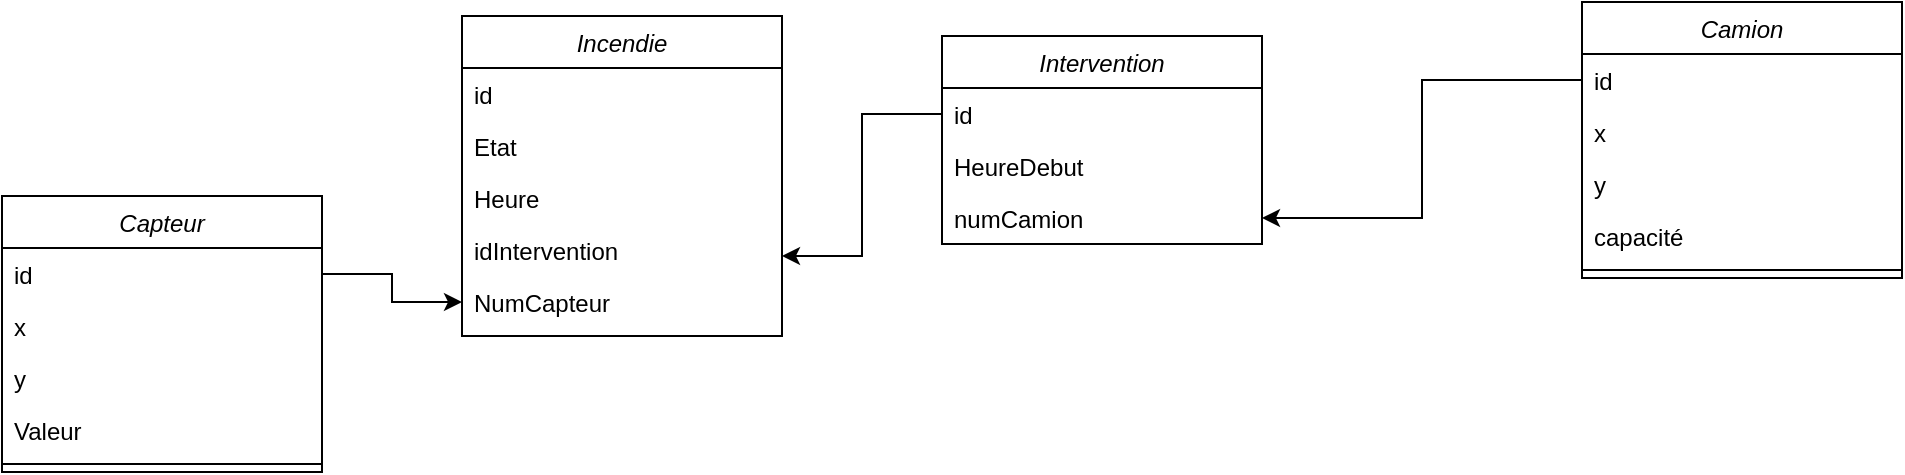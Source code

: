 <mxfile version="13.11.0" type="device"><diagram id="C5RBs43oDa-KdzZeNtuy" name="Page-1"><mxGraphModel dx="1355" dy="799" grid="1" gridSize="10" guides="1" tooltips="1" connect="1" arrows="1" fold="1" page="1" pageScale="1" pageWidth="827" pageHeight="1169" math="0" shadow="0"><root><mxCell id="WIyWlLk6GJQsqaUBKTNV-0"/><mxCell id="WIyWlLk6GJQsqaUBKTNV-1" parent="WIyWlLk6GJQsqaUBKTNV-0"/><mxCell id="zkfFHV4jXpPFQw0GAbJ--0" value="Incendie&#xA;" style="swimlane;fontStyle=2;align=center;verticalAlign=top;childLayout=stackLayout;horizontal=1;startSize=26;horizontalStack=0;resizeParent=1;resizeLast=0;collapsible=1;marginBottom=0;rounded=0;shadow=0;strokeWidth=1;" parent="WIyWlLk6GJQsqaUBKTNV-1" vertex="1"><mxGeometry x="300" y="170" width="160" height="160" as="geometry"><mxRectangle x="230" y="140" width="160" height="26" as="alternateBounds"/></mxGeometry></mxCell><mxCell id="zkfFHV4jXpPFQw0GAbJ--1" value="id" style="text;align=left;verticalAlign=top;spacingLeft=4;spacingRight=4;overflow=hidden;rotatable=0;points=[[0,0.5],[1,0.5]];portConstraint=eastwest;" parent="zkfFHV4jXpPFQw0GAbJ--0" vertex="1"><mxGeometry y="26" width="160" height="26" as="geometry"/></mxCell><mxCell id="zkfFHV4jXpPFQw0GAbJ--5" value="Etat" style="text;align=left;verticalAlign=top;spacingLeft=4;spacingRight=4;overflow=hidden;rotatable=0;points=[[0,0.5],[1,0.5]];portConstraint=eastwest;" parent="zkfFHV4jXpPFQw0GAbJ--0" vertex="1"><mxGeometry y="52" width="160" height="26" as="geometry"/></mxCell><mxCell id="zkfFHV4jXpPFQw0GAbJ--2" value="Heure" style="text;align=left;verticalAlign=top;spacingLeft=4;spacingRight=4;overflow=hidden;rotatable=0;points=[[0,0.5],[1,0.5]];portConstraint=eastwest;rounded=0;shadow=0;html=0;" parent="zkfFHV4jXpPFQw0GAbJ--0" vertex="1"><mxGeometry y="78" width="160" height="26" as="geometry"/></mxCell><mxCell id="zkfFHV4jXpPFQw0GAbJ--3" value="idIntervention" style="text;align=left;verticalAlign=top;spacingLeft=4;spacingRight=4;overflow=hidden;rotatable=0;points=[[0,0.5],[1,0.5]];portConstraint=eastwest;rounded=0;shadow=0;html=0;" parent="zkfFHV4jXpPFQw0GAbJ--0" vertex="1"><mxGeometry y="104" width="160" height="26" as="geometry"/></mxCell><mxCell id="l-dgdEgJUGUQhCcOQDO2-19" value="NumCapteur" style="text;align=left;verticalAlign=top;spacingLeft=4;spacingRight=4;overflow=hidden;rotatable=0;points=[[0,0.5],[1,0.5]];portConstraint=eastwest;rounded=0;shadow=0;html=0;" vertex="1" parent="zkfFHV4jXpPFQw0GAbJ--0"><mxGeometry y="130" width="160" height="26" as="geometry"/></mxCell><mxCell id="l-dgdEgJUGUQhCcOQDO2-0" value="Intervention&#xA;" style="swimlane;fontStyle=2;align=center;verticalAlign=top;childLayout=stackLayout;horizontal=1;startSize=26;horizontalStack=0;resizeParent=1;resizeLast=0;collapsible=1;marginBottom=0;rounded=0;shadow=0;strokeWidth=1;" vertex="1" parent="WIyWlLk6GJQsqaUBKTNV-1"><mxGeometry x="540" y="180" width="160" height="104" as="geometry"><mxRectangle x="230" y="140" width="160" height="26" as="alternateBounds"/></mxGeometry></mxCell><mxCell id="l-dgdEgJUGUQhCcOQDO2-1" value="id" style="text;align=left;verticalAlign=top;spacingLeft=4;spacingRight=4;overflow=hidden;rotatable=0;points=[[0,0.5],[1,0.5]];portConstraint=eastwest;" vertex="1" parent="l-dgdEgJUGUQhCcOQDO2-0"><mxGeometry y="26" width="160" height="26" as="geometry"/></mxCell><mxCell id="l-dgdEgJUGUQhCcOQDO2-2" value="HeureDebut" style="text;align=left;verticalAlign=top;spacingLeft=4;spacingRight=4;overflow=hidden;rotatable=0;points=[[0,0.5],[1,0.5]];portConstraint=eastwest;" vertex="1" parent="l-dgdEgJUGUQhCcOQDO2-0"><mxGeometry y="52" width="160" height="26" as="geometry"/></mxCell><mxCell id="l-dgdEgJUGUQhCcOQDO2-3" value="numCamion" style="text;align=left;verticalAlign=top;spacingLeft=4;spacingRight=4;overflow=hidden;rotatable=0;points=[[0,0.5],[1,0.5]];portConstraint=eastwest;rounded=0;shadow=0;html=0;" vertex="1" parent="l-dgdEgJUGUQhCcOQDO2-0"><mxGeometry y="78" width="160" height="26" as="geometry"/></mxCell><mxCell id="l-dgdEgJUGUQhCcOQDO2-6" value="Camion" style="swimlane;fontStyle=2;align=center;verticalAlign=top;childLayout=stackLayout;horizontal=1;startSize=26;horizontalStack=0;resizeParent=1;resizeLast=0;collapsible=1;marginBottom=0;rounded=0;shadow=0;strokeWidth=1;" vertex="1" parent="WIyWlLk6GJQsqaUBKTNV-1"><mxGeometry x="860" y="163" width="160" height="138" as="geometry"><mxRectangle x="230" y="140" width="160" height="26" as="alternateBounds"/></mxGeometry></mxCell><mxCell id="l-dgdEgJUGUQhCcOQDO2-7" value="id" style="text;align=left;verticalAlign=top;spacingLeft=4;spacingRight=4;overflow=hidden;rotatable=0;points=[[0,0.5],[1,0.5]];portConstraint=eastwest;" vertex="1" parent="l-dgdEgJUGUQhCcOQDO2-6"><mxGeometry y="26" width="160" height="26" as="geometry"/></mxCell><mxCell id="l-dgdEgJUGUQhCcOQDO2-8" value="x" style="text;align=left;verticalAlign=top;spacingLeft=4;spacingRight=4;overflow=hidden;rotatable=0;points=[[0,0.5],[1,0.5]];portConstraint=eastwest;" vertex="1" parent="l-dgdEgJUGUQhCcOQDO2-6"><mxGeometry y="52" width="160" height="26" as="geometry"/></mxCell><mxCell id="l-dgdEgJUGUQhCcOQDO2-9" value="y" style="text;align=left;verticalAlign=top;spacingLeft=4;spacingRight=4;overflow=hidden;rotatable=0;points=[[0,0.5],[1,0.5]];portConstraint=eastwest;rounded=0;shadow=0;html=0;" vertex="1" parent="l-dgdEgJUGUQhCcOQDO2-6"><mxGeometry y="78" width="160" height="26" as="geometry"/></mxCell><mxCell id="l-dgdEgJUGUQhCcOQDO2-10" value="capacité" style="text;align=left;verticalAlign=top;spacingLeft=4;spacingRight=4;overflow=hidden;rotatable=0;points=[[0,0.5],[1,0.5]];portConstraint=eastwest;rounded=0;shadow=0;html=0;" vertex="1" parent="l-dgdEgJUGUQhCcOQDO2-6"><mxGeometry y="104" width="160" height="26" as="geometry"/></mxCell><mxCell id="l-dgdEgJUGUQhCcOQDO2-11" value="" style="line;html=1;strokeWidth=1;align=left;verticalAlign=middle;spacingTop=-1;spacingLeft=3;spacingRight=3;rotatable=0;labelPosition=right;points=[];portConstraint=eastwest;" vertex="1" parent="l-dgdEgJUGUQhCcOQDO2-6"><mxGeometry y="130" width="160" height="8" as="geometry"/></mxCell><mxCell id="l-dgdEgJUGUQhCcOQDO2-12" value="Capteur" style="swimlane;fontStyle=2;align=center;verticalAlign=top;childLayout=stackLayout;horizontal=1;startSize=26;horizontalStack=0;resizeParent=1;resizeLast=0;collapsible=1;marginBottom=0;rounded=0;shadow=0;strokeWidth=1;" vertex="1" parent="WIyWlLk6GJQsqaUBKTNV-1"><mxGeometry x="70" y="260" width="160" height="138" as="geometry"><mxRectangle x="230" y="140" width="160" height="26" as="alternateBounds"/></mxGeometry></mxCell><mxCell id="l-dgdEgJUGUQhCcOQDO2-13" value="id" style="text;align=left;verticalAlign=top;spacingLeft=4;spacingRight=4;overflow=hidden;rotatable=0;points=[[0,0.5],[1,0.5]];portConstraint=eastwest;" vertex="1" parent="l-dgdEgJUGUQhCcOQDO2-12"><mxGeometry y="26" width="160" height="26" as="geometry"/></mxCell><mxCell id="l-dgdEgJUGUQhCcOQDO2-14" value="x" style="text;align=left;verticalAlign=top;spacingLeft=4;spacingRight=4;overflow=hidden;rotatable=0;points=[[0,0.5],[1,0.5]];portConstraint=eastwest;" vertex="1" parent="l-dgdEgJUGUQhCcOQDO2-12"><mxGeometry y="52" width="160" height="26" as="geometry"/></mxCell><mxCell id="l-dgdEgJUGUQhCcOQDO2-15" value="y" style="text;align=left;verticalAlign=top;spacingLeft=4;spacingRight=4;overflow=hidden;rotatable=0;points=[[0,0.5],[1,0.5]];portConstraint=eastwest;rounded=0;shadow=0;html=0;" vertex="1" parent="l-dgdEgJUGUQhCcOQDO2-12"><mxGeometry y="78" width="160" height="26" as="geometry"/></mxCell><mxCell id="l-dgdEgJUGUQhCcOQDO2-16" value="Valeur" style="text;align=left;verticalAlign=top;spacingLeft=4;spacingRight=4;overflow=hidden;rotatable=0;points=[[0,0.5],[1,0.5]];portConstraint=eastwest;rounded=0;shadow=0;html=0;" vertex="1" parent="l-dgdEgJUGUQhCcOQDO2-12"><mxGeometry y="104" width="160" height="26" as="geometry"/></mxCell><mxCell id="l-dgdEgJUGUQhCcOQDO2-17" value="" style="line;html=1;strokeWidth=1;align=left;verticalAlign=middle;spacingTop=-1;spacingLeft=3;spacingRight=3;rotatable=0;labelPosition=right;points=[];portConstraint=eastwest;" vertex="1" parent="l-dgdEgJUGUQhCcOQDO2-12"><mxGeometry y="130" width="160" height="8" as="geometry"/></mxCell><mxCell id="l-dgdEgJUGUQhCcOQDO2-22" style="edgeStyle=orthogonalEdgeStyle;rounded=0;orthogonalLoop=1;jettySize=auto;html=1;exitX=0;exitY=0.5;exitDx=0;exitDy=0;entryX=1;entryY=0.5;entryDx=0;entryDy=0;" edge="1" parent="WIyWlLk6GJQsqaUBKTNV-1" source="l-dgdEgJUGUQhCcOQDO2-7" target="l-dgdEgJUGUQhCcOQDO2-3"><mxGeometry relative="1" as="geometry"/></mxCell><mxCell id="l-dgdEgJUGUQhCcOQDO2-23" style="edgeStyle=orthogonalEdgeStyle;rounded=0;orthogonalLoop=1;jettySize=auto;html=1;exitX=0;exitY=0.5;exitDx=0;exitDy=0;entryX=1;entryY=0.75;entryDx=0;entryDy=0;" edge="1" parent="WIyWlLk6GJQsqaUBKTNV-1" source="l-dgdEgJUGUQhCcOQDO2-1" target="zkfFHV4jXpPFQw0GAbJ--0"><mxGeometry relative="1" as="geometry"/></mxCell><mxCell id="l-dgdEgJUGUQhCcOQDO2-24" style="edgeStyle=orthogonalEdgeStyle;rounded=0;orthogonalLoop=1;jettySize=auto;html=1;exitX=1;exitY=0.5;exitDx=0;exitDy=0;entryX=0;entryY=0.5;entryDx=0;entryDy=0;" edge="1" parent="WIyWlLk6GJQsqaUBKTNV-1" source="l-dgdEgJUGUQhCcOQDO2-13" target="l-dgdEgJUGUQhCcOQDO2-19"><mxGeometry relative="1" as="geometry"/></mxCell></root></mxGraphModel></diagram></mxfile>